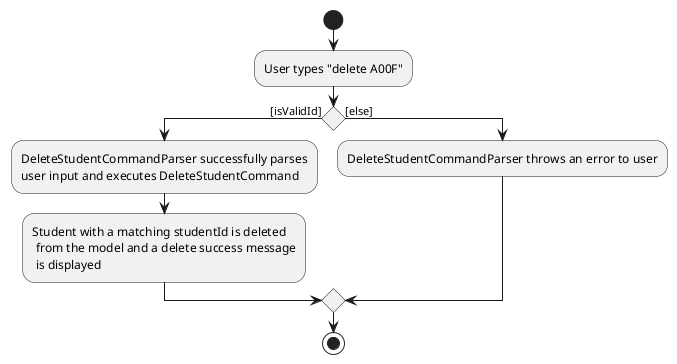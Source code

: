 @startuml
start
:User types "delete A00F";
if () then ([isValidId])
    :DeleteStudentCommandParser successfully parses
    user input and executes DeleteStudentCommand;
    :Student with a matching studentId is deleted
     from the model and a delete success message
     is displayed;
else ([else])
:DeleteStudentCommandParser throws an error to user;
endif
stop
@enduml
